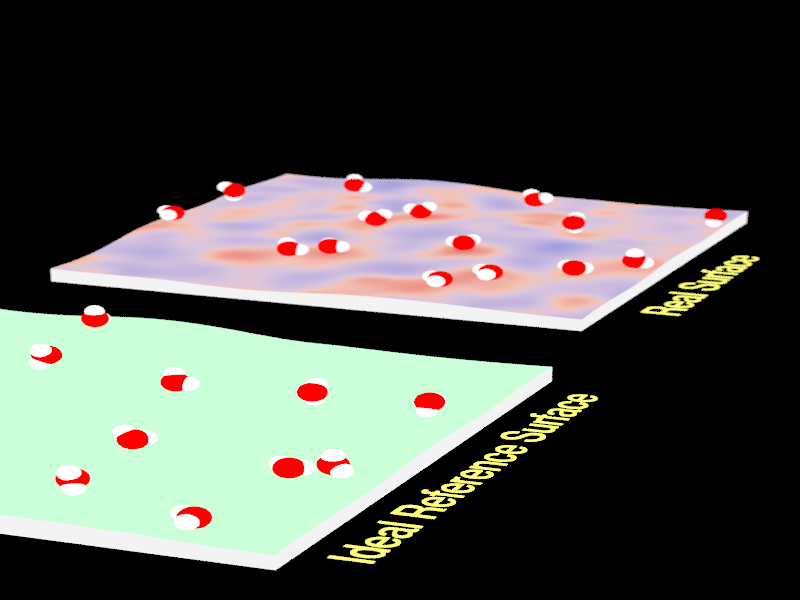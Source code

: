 /* 
 Art for 'conformal sites theory' in Langmuir (doi:10.1021/acs.langmuir.9b03633)
 Author: Kaihang Shi
 Email : kshi3@ncsu.edu
 Date  : Jan 18, 2020
*/

/*
Note: Pov-ray uses left-handed coordinate system <x,y,z>, 
      with x pointing in the right, y pointing up and z into the screen. 
*/         

// ------------- Files with predefined colors and textures
#include "colors.inc"             
#include "textures.inc"
#include "glass.inc"
#include "golds.inc"
#include "metals.inc"
#include "woods.inc"  
#include "stones.inc"
#include "shapes.inc"
#include "functions.inc"

//
#default{ finish{ ambient 0.2 diffuse 0.9 }}
//Ambient light to "brighten up" darker pictures
//global_settings { ambient_light White }


// ------------- Place the camera
camera 
{   
  location <5, 5,-12>             // Camera location
  right 8.19*x/10                 // x*image_width/image_height
  //location <0,20,-15>             // top view
  look_at   <0,0,0>               //Where camera is pointing
  angle 17                        //Angle of the view--increase to see more, decrease to see less 
  aperture .1                     // [0...N] larger is narrower depth of field (blurrier)
  blur_samples 100                  // number of rays per pixel for sampling. The larger the better.
  focal_point <1.3,0.25,-2.8>      // point that is in focus <X,Y,Z>
  confidence 1.0                   // [0...<1] when to move on while sampling (smaller is less accurate)
  variance 1/10000                  // [0...1] how precise to calculate (smaller is more accurate)
  
}



// ------------ Place a light--you can have more than one!
light_source {  
  <5,5,-6>                 // light's position (translated below)
  color White       // light's color
  area_light
  <5, 0, 0> <0, 0, 5> // lights spread out across this distance (x * z)
  5, 5                // total number of lights in grid 
  adaptive 1          // 0,1,2,3...
  jitter              // adds random softening of light
  circular            // make the shape of the light circular
  orient              // orient light        
  //fade_distance 20
  //fade_power 1
}


// ----------- Bottom plane 
/*plane
{
    y,0 
    pigment {
    color Black
    }
    finish {
      ambient 0.1
      diffuse 0.9
      reflection .1
      specular 0.3
      roughness .1
      metallic
      phong .5
   }

}*/ 


plane
{ y, 0
    texture
    { average texture_map
      { #declare S = seed(0);
        #local ReflColor = .8*<0, 0, 0> + .2*<1, 1, 1>;
        #declare Ind = 0;
        #while(Ind < 20)
          [1 pigment { rgb <0, 0, 0> }
             normal { bumps .1 translate <rand(S),rand(S),rand(S)>*100 scale .001 }
             finish { 
                specular .6
                roughness .2
                reflection { ReflColor*.1, ReflColor*.5} 
             }
             
          ]
        #declare Ind = Ind+1;
        #end
      }
    }
    
} 


 
// --------------- Set a background color
background { color Black }


//--------------- Define a general surface model
#declare surf=isosurface {
    function {y + f_noise3d(x,10,z)*0.2}
    threshold 0.25
    contained_by { 
        box {
            < -0.8, 0, -6>, 
            < 2.2, 5,  -3>
        }
    } open 
}
 
 
// Define a water molecule
#declare atomscale=3;
#declare wat=union {
    // Oxygen
    sphere {
        <0.0, -0.2222289175, -0.3142720476>, 0.37*atomscale
        pigment {color Red }
        texture {Glass}    
    }  
    // Hydrogen
    sphere {
        <0.0, 0.7777710825, -0.3142720476>, 0.27*atomscale
        pigment {color White}
        texture {Glass}
    }
    sphere {
        <0.0, -0.5555421651, 0.6285440951>, 0.27*atomscale
        pigment {color White}
        texture {Glass}
    }
    
    scale .06
    
}




//-------- Scene Start ------------//
///*
// ------------ Reference surface
#declare refsurf=intersection{
    // top surface
    isosurface {
        surf
        pigment {
            color rgb <.6, 1, .7>
        }

    }
    // bottom box
    box {
        <-0.8,0,-6>,
        <2.2,5,-3>
        pigment {color <.9,.9,.9>}
        scale 0.99999

    }
}

// Place water near reference surface
union {
    // text
    text {
        ttf "cyrvetic.ttf" "Ideal Reference Surface" .03, 0
        pigment {color rgb <1, 1, .2>}
        finish { 
            reflection .25 
            specular 1
        }
        scale .25
        rotate <90,-90,0>
        translate <2.5,0.01,-5.8>
        
    }
     
    object {
        refsurf
    }
    object {
        wat
        rotate y*120
        translate <2,0.2,-5>   
    }
    object {
        wat
        rotate x*100
        translate <2,0.2,-4>   
    }
    object {
        wat
        rotate x*50
        translate <1.5,0.25,-4.1>   
    }
    object {
        wat
        rotate <30,0,80>
        translate <1.85,0.2,-5.1>   
    }
    object {
        wat
        rotate <0,0,0>
        translate <0,0.3,-3.3>   
    }
    object {
        wat
        rotate <10,20,50>
        translate <1.1,0.23,-5>   
    }
    object {
        wat
        rotate <-90,0,80>
        translate <1.8,0.22,-5.9>   
    }
    object {
        wat
        rotate <55,60,70>
        translate <0.9,0.28,-4.2>   
    }
    object {
        wat
        rotate <30,160,170>
        translate <.4,0.5,-4.5>   
    }
    object {
        wat
        rotate <30,160,10>
        translate <1.2,0.26,-5.7>   
    }
    
    translate <-0.9,0,1.7>
    

}
//*/


///*

// -------------- Declare Real surface
#declare realsurf=intersection{
    // top surface
    isosurface {
        surf
        pigment {
            bozo
            color_map {
                [ 0    rgb <.8, 0, 0> ]
                [ 0.4  rgb <.894,.55,.47> ]
                [ 0.5  rgb <.71,.5647,.725> ]
                [ 1.0  rgb <.2235,.2667,.73725> ]
            }
            scale .3 // a Little bit larger than the object
        }

    }
    // bottom box
    box {
        <-0.8,0,-6>,
        <2.2,5,-3>
        pigment {color <.9,.9,.9>}
        scale 0.99999

    }
}

// Unite real surface and water molecules
union {

    // text
    text {
        ttf "cyrvetic.ttf" "Real Surface" .03, 0
        pigment {color rgb <1, 1, .2>}
        finish { 
            reflection .25 
            specular 1
        }
        scale .28
        rotate <90,-90,0>
        translate <2.55,0.01,-5.5>
        
    }
    object {
        realsurf        
    }
    object {
        wat
        rotate y*70
        translate <2.1,0.21,-4.8>   
    }
    object {
        wat
        rotate x*100
        translate <2.15,0.2,-3.5>   
    }
    object {
        wat
        rotate x*50
        translate <1.5,0.25,-4.1>   
    }
    object {
        wat
        rotate <30,0,80>
        translate <1.85,0.2,-5.1>   
    }
    object {
        wat
        rotate <45,40,50>
        translate <-0.05,0.3,-3.6>   
    }
    object {
        wat
        rotate <10,20,90>
        translate <1.1,0.24,-4.8>   
    }
    object {
        wat
        rotate <-90,0,80>
        translate <1.3,0.22,-5.7>   
    }
    object {
        wat
        rotate <50,40,70>
        translate <0.3,0.24,-5.3>   
    }
    object {
        wat
        rotate <60,10,90>
        translate <0.5,0.25,-5.2>   
    }
    object {
        wat
        rotate <-90,0,80>
        translate <1.5,0.24,-5.5>   
    }
    object {
        wat
        rotate <-90,0,80>
        translate <-0.7,0.28,-4.8>   
    }
    object {
        wat
        rotate <-90,100,80>
        translate <-0.5,0.4,-4.4>   
    }
    object {
        wat
        rotate <0,60,70>
        translate <0.6,0.3,-4.2>   
    }
    object {
        wat
        rotate <0,60,70>
        translate <0.45,0.3,-4.5>   
    }
    object {
        wat
        rotate <70,60,-250>
        translate <1.2,0.4,-3.9>   
    }
    
    translate <-1.1,0,5.7>

}



//*/

